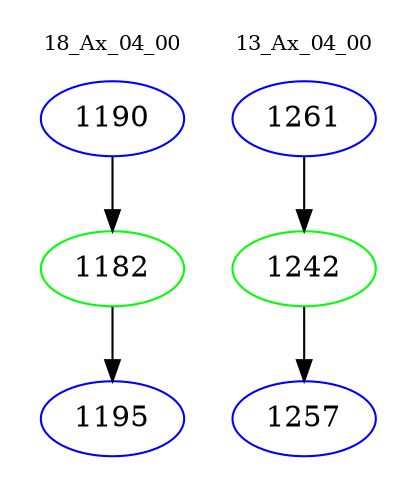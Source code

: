 digraph{
subgraph cluster_0 {
color = white
label = "18_Ax_04_00";
fontsize=10;
T0_1190 [label="1190", color="blue"]
T0_1190 -> T0_1182 [color="black"]
T0_1182 [label="1182", color="green"]
T0_1182 -> T0_1195 [color="black"]
T0_1195 [label="1195", color="blue"]
}
subgraph cluster_1 {
color = white
label = "13_Ax_04_00";
fontsize=10;
T1_1261 [label="1261", color="blue"]
T1_1261 -> T1_1242 [color="black"]
T1_1242 [label="1242", color="green"]
T1_1242 -> T1_1257 [color="black"]
T1_1257 [label="1257", color="blue"]
}
}
